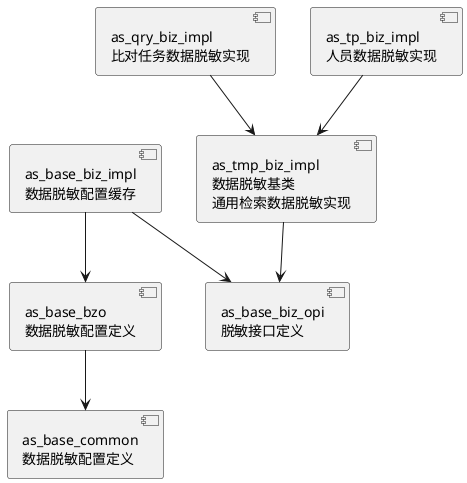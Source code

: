 @startuml
'https://plantuml.com/component-diagram

component "as_base_common\n数据脱敏配置定义"  as as_base_common
component "as_base_bzo\n数据脱敏配置定义"  as  as_base_bzo
component "as_base_biz_impl\n数据脱敏配置缓存"   as as_base_biz_impl
component "as_base_biz_opi\n脱敏接口定义" as as_base_biz_opi
as_base_bzo --> as_base_common
as_base_biz_impl --> as_base_bzo
as_base_biz_impl --> as_base_biz_opi
component "as_tmp_biz_impl\n数据脱敏基类\n通用检索数据脱敏实现"  as as_tmp_biz_impl
as_tmp_biz_impl --> as_base_biz_opi
component "as_qry_biz_impl\n比对任务数据脱敏实现"  as as_qry_biz_impl
as_qry_biz_impl --> as_tmp_biz_impl
component "as_tp_biz_impl\n人员数据脱敏实现"  as as_tp_biz_impl
as_tp_biz_impl --> as_tmp_biz_impl
@enduml
